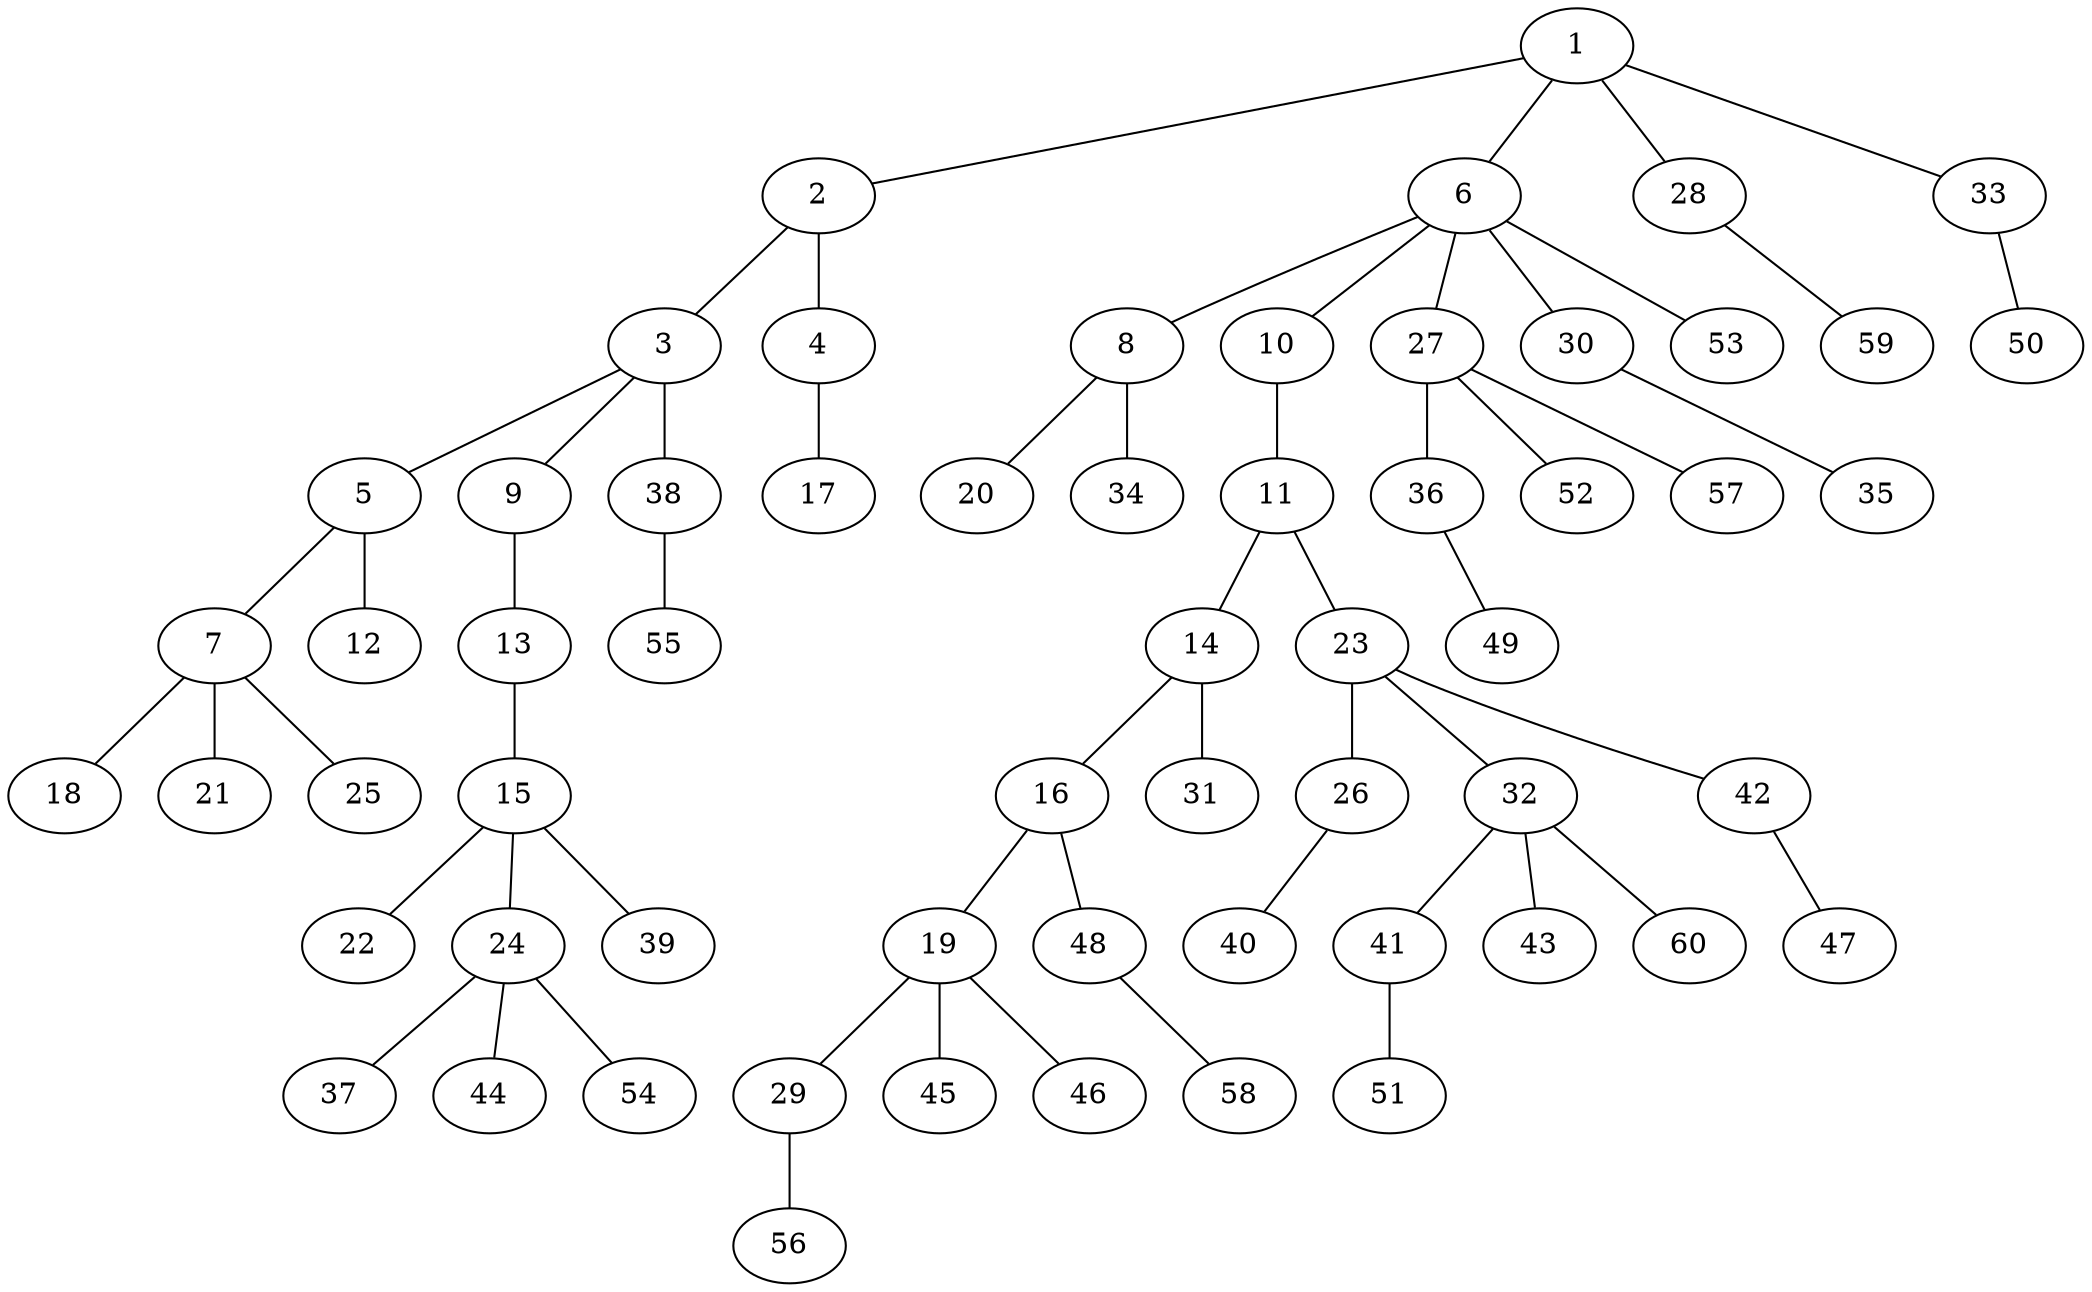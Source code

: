 graph graphname {1--2
1--6
1--28
1--33
2--3
2--4
3--5
3--9
3--38
4--17
5--7
5--12
6--8
6--10
6--27
6--30
6--53
7--18
7--21
7--25
8--20
8--34
9--13
10--11
11--14
11--23
13--15
14--16
14--31
15--22
15--24
15--39
16--19
16--48
19--29
19--45
19--46
23--26
23--32
23--42
24--37
24--44
24--54
26--40
27--36
27--52
27--57
28--59
29--56
30--35
32--41
32--43
32--60
33--50
36--49
38--55
41--51
42--47
48--58
}